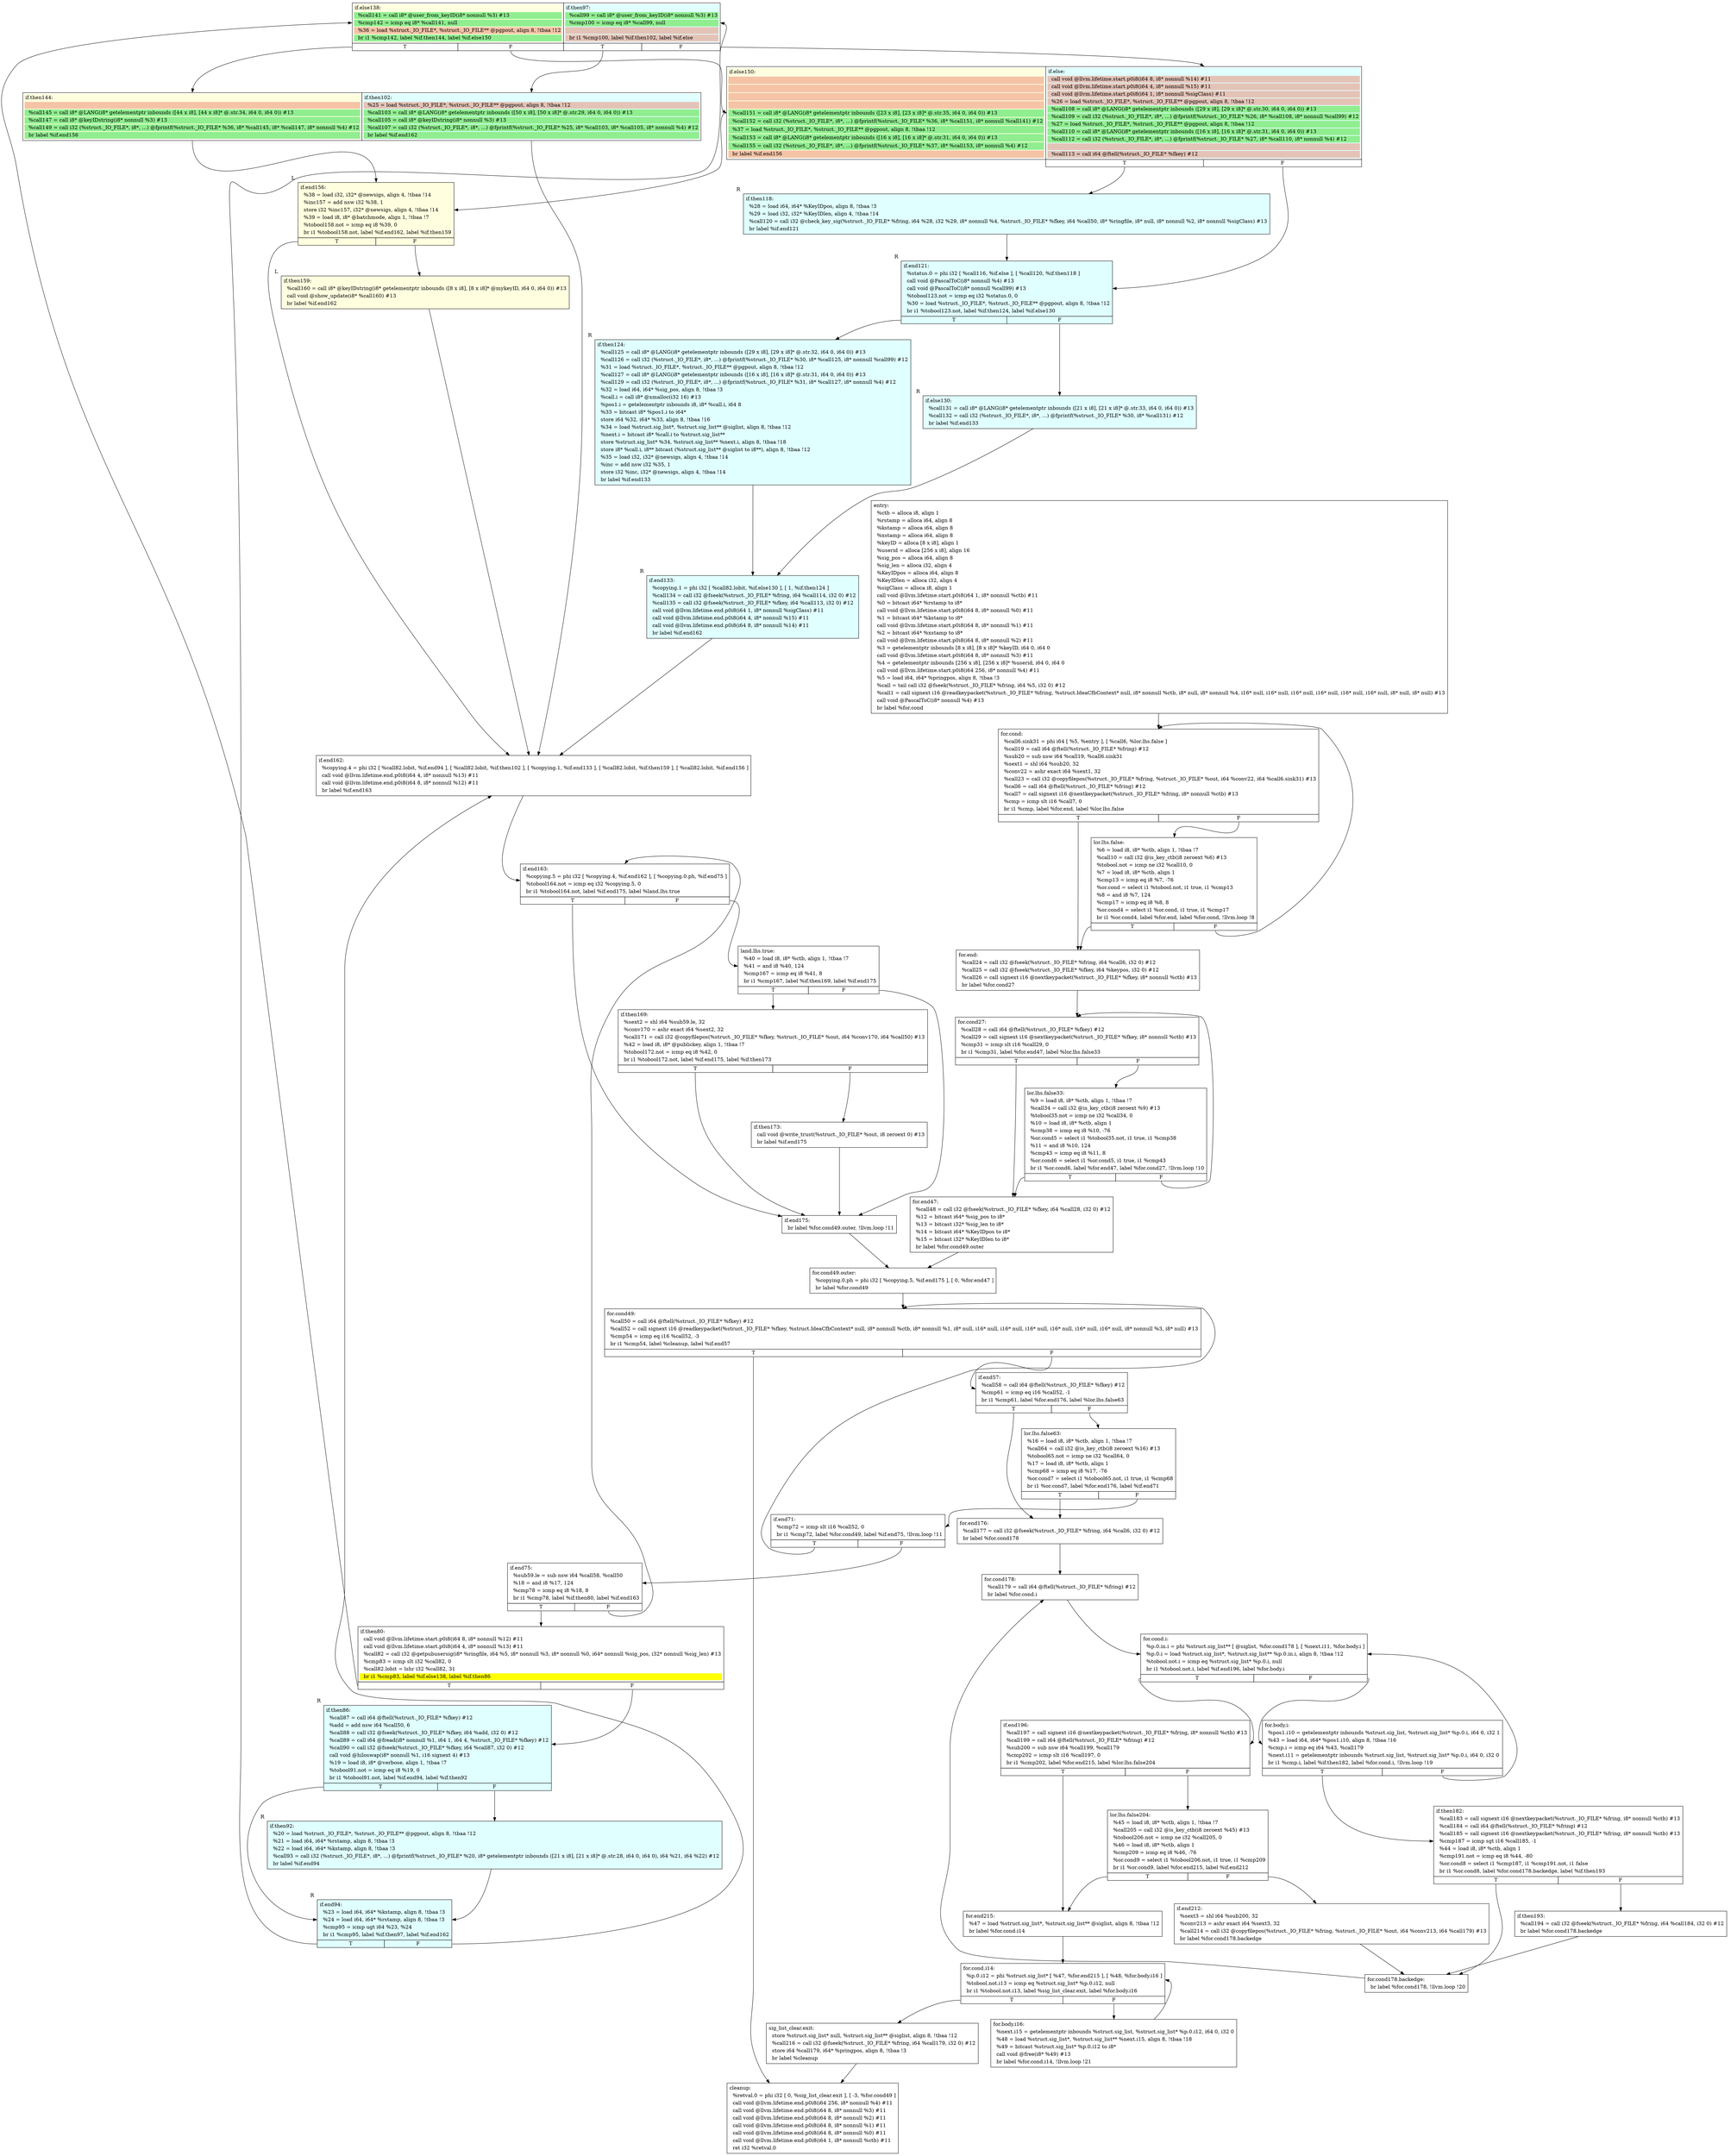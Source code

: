 digraph {
m_bb0 [shape = none, label  = <<table border="0" cellspacing="0">
<tr><td port="f1" border="1" colspan="2"><table bgcolor="LightYellow" border="0">
<tr><td align="left">if.else138:</td></tr>
<tr><td bgcolor="lightgreen" align="left">  %call141 = call i8* @user_from_keyID(i8* nonnull %3) #13</td></tr>
<tr><td bgcolor="lightgreen" align="left">  %cmp142 = icmp eq i8* %call141, null</td></tr>
<tr><td bgcolor="#e8765c70" align="left">  %36 = load %struct._IO_FILE*, %struct._IO_FILE** @pgpout, align 8, !tbaa !12</td></tr>
<tr><td bgcolor="lightgreen" align="left">  br i1 %cmp142, label %if.then144, label %if.else150</td></tr>
</table>
</td>
<td port="f2" border="1" colspan="2"><table bgcolor="LightCyan" border="0">
<tr><td align="left">if.then97:</td></tr>
<tr><td bgcolor="lightgreen" align="left">  %call99 = call i8* @user_from_keyID(i8* nonnull %3) #13</td></tr>
<tr><td bgcolor="lightgreen" align="left">  %cmp100 = icmp eq i8* %call99, null</td></tr>
<tr><td bgcolor="#e8765c70" align="left"> </td></tr>
<tr><td bgcolor="#e8765c70" align="left">  br i1 %cmp100, label %if.then102, label %if.else</td></tr>
</table>
</td></tr>
<tr><td border="1" port="f1T">T</td><td border="1" port="f1F">F</td>
<td border="1" port="f2T">T</td><td border="1" port="f2F">F</td>
</tr>
</table>> ]
m_bb1 [shape = none, label  = <<table border="0" cellspacing="0">
<tr><td port="f1" border="1" colspan="2"><table bgcolor="LightYellow" border="0">
<tr><td align="left">if.then144:</td></tr>
<tr><td bgcolor="#e8765c70" align="left"> </td></tr>
<tr><td bgcolor="lightgreen" align="left">  %call145 = call i8* @LANG(i8* getelementptr inbounds ([44 x i8], [44 x i8]* @.str.34, i64 0, i64 0)) #13</td></tr>
<tr><td bgcolor="lightgreen" align="left">  %call147 = call i8* @keyIDstring(i8* nonnull %3) #13</td></tr>
<tr><td bgcolor="lightgreen" align="left">  %call149 = call i32 (%struct._IO_FILE*, i8*, ...) @fprintf(%struct._IO_FILE* %36, i8* %call145, i8* %call147, i8* nonnull %4) #12</td></tr>
<tr><td bgcolor="lightgreen" align="left">  br label %if.end156</td></tr>
</table>
</td>
<td port="f2" border="1" colspan="2"><table bgcolor="LightCyan" border="0">
<tr><td align="left">if.then102:</td></tr>
<tr><td bgcolor="#e8765c70" align="left">  %25 = load %struct._IO_FILE*, %struct._IO_FILE** @pgpout, align 8, !tbaa !12</td></tr>
<tr><td bgcolor="lightgreen" align="left">  %call103 = call i8* @LANG(i8* getelementptr inbounds ([50 x i8], [50 x i8]* @.str.29, i64 0, i64 0)) #13</td></tr>
<tr><td bgcolor="lightgreen" align="left">  %call105 = call i8* @keyIDstring(i8* nonnull %3) #13</td></tr>
<tr><td bgcolor="lightgreen" align="left">  %call107 = call i32 (%struct._IO_FILE*, i8*, ...) @fprintf(%struct._IO_FILE* %25, i8* %call103, i8* %call105, i8* nonnull %4) #12</td></tr>
<tr><td bgcolor="lightgreen" align="left">  br label %if.end162</td></tr>
</table>
</td></tr>
</table>> ]
m_bb2 [shape = none, label  = <<table border="0" cellspacing="0">
<tr><td port="f1" border="1" colspan="2"><table bgcolor="LightYellow" border="0">
<tr><td align="left">if.else150:</td></tr>
<tr><td bgcolor="#e8765c70" align="left"> </td></tr>
<tr><td bgcolor="#e8765c70" align="left"> </td></tr>
<tr><td bgcolor="#e8765c70" align="left"> </td></tr>
<tr><td bgcolor="#e8765c70" align="left"> </td></tr>
<tr><td bgcolor="lightgreen" align="left">  %call151 = call i8* @LANG(i8* getelementptr inbounds ([23 x i8], [23 x i8]* @.str.35, i64 0, i64 0)) #13</td></tr>
<tr><td bgcolor="lightgreen" align="left">  %call152 = call i32 (%struct._IO_FILE*, i8*, ...) @fprintf(%struct._IO_FILE* %36, i8* %call151, i8* nonnull %call141) #12</td></tr>
<tr><td bgcolor="lightgreen" align="left">  %37 = load %struct._IO_FILE*, %struct._IO_FILE** @pgpout, align 8, !tbaa !12</td></tr>
<tr><td bgcolor="lightgreen" align="left">  %call153 = call i8* @LANG(i8* getelementptr inbounds ([16 x i8], [16 x i8]* @.str.31, i64 0, i64 0)) #13</td></tr>
<tr><td bgcolor="lightgreen" align="left">  %call155 = call i32 (%struct._IO_FILE*, i8*, ...) @fprintf(%struct._IO_FILE* %37, i8* %call153, i8* nonnull %4) #12</td></tr>
<tr><td bgcolor="#e8765c70" align="left">  br label %if.end156</td></tr>
</table>
</td>
<td port="f2" border="1" colspan="2"><table bgcolor="LightCyan" border="0">
<tr><td align="left">if.else:</td></tr>
<tr><td bgcolor="#e8765c70" align="left">  call void @llvm.lifetime.start.p0i8(i64 8, i8* nonnull %14) #11</td></tr>
<tr><td bgcolor="#e8765c70" align="left">  call void @llvm.lifetime.start.p0i8(i64 4, i8* nonnull %15) #11</td></tr>
<tr><td bgcolor="#e8765c70" align="left">  call void @llvm.lifetime.start.p0i8(i64 1, i8* nonnull %sigClass) #11</td></tr>
<tr><td bgcolor="#e8765c70" align="left">  %26 = load %struct._IO_FILE*, %struct._IO_FILE** @pgpout, align 8, !tbaa !12</td></tr>
<tr><td bgcolor="lightgreen" align="left">  %call108 = call i8* @LANG(i8* getelementptr inbounds ([29 x i8], [29 x i8]* @.str.30, i64 0, i64 0)) #13</td></tr>
<tr><td bgcolor="lightgreen" align="left">  %call109 = call i32 (%struct._IO_FILE*, i8*, ...) @fprintf(%struct._IO_FILE* %26, i8* %call108, i8* nonnull %call99) #12</td></tr>
<tr><td bgcolor="lightgreen" align="left">  %27 = load %struct._IO_FILE*, %struct._IO_FILE** @pgpout, align 8, !tbaa !12</td></tr>
<tr><td bgcolor="lightgreen" align="left">  %call110 = call i8* @LANG(i8* getelementptr inbounds ([16 x i8], [16 x i8]* @.str.31, i64 0, i64 0)) #13</td></tr>
<tr><td bgcolor="lightgreen" align="left">  %call112 = call i32 (%struct._IO_FILE*, i8*, ...) @fprintf(%struct._IO_FILE* %27, i8* %call110, i8* nonnull %4) #12</td></tr>
<tr><td bgcolor="#e8765c70" align="left"> </td></tr>
<tr><td bgcolor="#e8765c70" align="left">  %call113 = call i64 @ftell(%struct._IO_FILE* %fkey) #12</td></tr>
</table>
</td></tr>
<tr><td border="0" colspan="2"> </td>
<td border="1" port="f2T">T</td><td border="1" port="f2F">F</td>
</tr>
</table>> ]
f_bb0 [shape = none, label  = <<table  border="0" cellspacing="0">
<tr><td port="f" border="1"><table border="0">
<tr><td align="left">entry:</td></tr>
<tr><td align="left">  %ctb = alloca i8, align 1</td></tr>
<tr><td align="left">  %rstamp = alloca i64, align 8</td></tr>
<tr><td align="left">  %kstamp = alloca i64, align 8</td></tr>
<tr><td align="left">  %xstamp = alloca i64, align 8</td></tr>
<tr><td align="left">  %keyID = alloca [8 x i8], align 1</td></tr>
<tr><td align="left">  %userid = alloca [256 x i8], align 16</td></tr>
<tr><td align="left">  %sig_pos = alloca i64, align 8</td></tr>
<tr><td align="left">  %sig_len = alloca i32, align 4</td></tr>
<tr><td align="left">  %KeyIDpos = alloca i64, align 8</td></tr>
<tr><td align="left">  %KeyIDlen = alloca i32, align 4</td></tr>
<tr><td align="left">  %sigClass = alloca i8, align 1</td></tr>
<tr><td align="left">  call void @llvm.lifetime.start.p0i8(i64 1, i8* nonnull %ctb) #11</td></tr>
<tr><td align="left">  %0 = bitcast i64* %rstamp to i8*</td></tr>
<tr><td align="left">  call void @llvm.lifetime.start.p0i8(i64 8, i8* nonnull %0) #11</td></tr>
<tr><td align="left">  %1 = bitcast i64* %kstamp to i8*</td></tr>
<tr><td align="left">  call void @llvm.lifetime.start.p0i8(i64 8, i8* nonnull %1) #11</td></tr>
<tr><td align="left">  %2 = bitcast i64* %xstamp to i8*</td></tr>
<tr><td align="left">  call void @llvm.lifetime.start.p0i8(i64 8, i8* nonnull %2) #11</td></tr>
<tr><td align="left">  %3 = getelementptr inbounds [8 x i8], [8 x i8]* %keyID, i64 0, i64 0</td></tr>
<tr><td align="left">  call void @llvm.lifetime.start.p0i8(i64 8, i8* nonnull %3) #11</td></tr>
<tr><td align="left">  %4 = getelementptr inbounds [256 x i8], [256 x i8]* %userid, i64 0, i64 0</td></tr>
<tr><td align="left">  call void @llvm.lifetime.start.p0i8(i64 256, i8* nonnull %4) #11</td></tr>
<tr><td align="left">  %5 = load i64, i64* %pringpos, align 8, !tbaa !3</td></tr>
<tr><td align="left">  %call = tail call i32 @fseek(%struct._IO_FILE* %fring, i64 %5, i32 0) #12</td></tr>
<tr><td align="left">  %call1 = call signext i16 @readkeypacket(%struct._IO_FILE* %fring, %struct.IdeaCfbContext* null, i8* nonnull %ctb, i8* null, i8* nonnull %4, i16* null, i16* null, i16* null, i16* null, i16* null, i16* null, i8* null, i8* null) #13</td></tr>
<tr><td align="left">  call void @PascalToC(i8* nonnull %4) #13</td></tr>
<tr><td align="left">  br label %for.cond</td></tr>
</table>
</td></tr>
</table>> ]
f_bb1 [shape = none, label  = <<table  border="0" cellspacing="0">
<tr><td port="f" border="1" colspan="2"><table border="0">
<tr><td align="left">for.cond:</td></tr>
<tr><td align="left">  %call6.sink31 = phi i64 [ %5, %entry ], [ %call6, %lor.lhs.false ]</td></tr>
<tr><td align="left">  %call19 = call i64 @ftell(%struct._IO_FILE* %fring) #12</td></tr>
<tr><td align="left">  %sub20 = sub nsw i64 %call19, %call6.sink31</td></tr>
<tr><td align="left">  %sext1 = shl i64 %sub20, 32</td></tr>
<tr><td align="left">  %conv22 = ashr exact i64 %sext1, 32</td></tr>
<tr><td align="left">  %call23 = call i32 @copyfilepos(%struct._IO_FILE* %fring, %struct._IO_FILE* %out, i64 %conv22, i64 %call6.sink31) #13</td></tr>
<tr><td align="left">  %call6 = call i64 @ftell(%struct._IO_FILE* %fring) #12</td></tr>
<tr><td align="left">  %call7 = call signext i16 @nextkeypacket(%struct._IO_FILE* %fring, i8* nonnull %ctb) #13</td></tr>
<tr><td align="left">  %cmp = icmp slt i16 %call7, 0</td></tr>
<tr><td align="left">  br i1 %cmp, label %for.end, label %lor.lhs.false</td></tr>
</table>
</td></tr>
<tr><td border="1" port="fT">T</td><td border="1" port="fF">F</td></tr>
</table>> ]
f_bb2 [shape = none, label  = <<table  border="0" cellspacing="0">
<tr><td port="f" border="1" colspan="2"><table border="0">
<tr><td align="left">lor.lhs.false:</td></tr>
<tr><td align="left">  %6 = load i8, i8* %ctb, align 1, !tbaa !7</td></tr>
<tr><td align="left">  %call10 = call i32 @is_key_ctb(i8 zeroext %6) #13</td></tr>
<tr><td align="left">  %tobool.not = icmp ne i32 %call10, 0</td></tr>
<tr><td align="left">  %7 = load i8, i8* %ctb, align 1</td></tr>
<tr><td align="left">  %cmp13 = icmp eq i8 %7, -76</td></tr>
<tr><td align="left">  %or.cond = select i1 %tobool.not, i1 true, i1 %cmp13</td></tr>
<tr><td align="left">  %8 = and i8 %7, 124</td></tr>
<tr><td align="left">  %cmp17 = icmp eq i8 %8, 8</td></tr>
<tr><td align="left">  %or.cond4 = select i1 %or.cond, i1 true, i1 %cmp17</td></tr>
<tr><td align="left">  br i1 %or.cond4, label %for.end, label %for.cond, !llvm.loop !8</td></tr>
</table>
</td></tr>
<tr><td border="1" port="fT">T</td><td border="1" port="fF">F</td></tr>
</table>> ]
f_bb3 [shape = none, label  = <<table  border="0" cellspacing="0">
<tr><td port="f" border="1"><table border="0">
<tr><td align="left">for.end:</td></tr>
<tr><td align="left">  %call24 = call i32 @fseek(%struct._IO_FILE* %fring, i64 %call6, i32 0) #12</td></tr>
<tr><td align="left">  %call25 = call i32 @fseek(%struct._IO_FILE* %fkey, i64 %keypos, i32 0) #12</td></tr>
<tr><td align="left">  %call26 = call signext i16 @nextkeypacket(%struct._IO_FILE* %fkey, i8* nonnull %ctb) #13</td></tr>
<tr><td align="left">  br label %for.cond27</td></tr>
</table>
</td></tr>
</table>> ]
f_bb4 [shape = none, label  = <<table  border="0" cellspacing="0">
<tr><td port="f" border="1" colspan="2"><table border="0">
<tr><td align="left">for.cond27:</td></tr>
<tr><td align="left">  %call28 = call i64 @ftell(%struct._IO_FILE* %fkey) #12</td></tr>
<tr><td align="left">  %call29 = call signext i16 @nextkeypacket(%struct._IO_FILE* %fkey, i8* nonnull %ctb) #13</td></tr>
<tr><td align="left">  %cmp31 = icmp slt i16 %call29, 0</td></tr>
<tr><td align="left">  br i1 %cmp31, label %for.end47, label %lor.lhs.false33</td></tr>
</table>
</td></tr>
<tr><td border="1" port="fT">T</td><td border="1" port="fF">F</td></tr>
</table>> ]
f_bb5 [shape = none, label  = <<table  border="0" cellspacing="0">
<tr><td port="f" border="1" colspan="2"><table border="0">
<tr><td align="left">lor.lhs.false33:</td></tr>
<tr><td align="left">  %9 = load i8, i8* %ctb, align 1, !tbaa !7</td></tr>
<tr><td align="left">  %call34 = call i32 @is_key_ctb(i8 zeroext %9) #13</td></tr>
<tr><td align="left">  %tobool35.not = icmp ne i32 %call34, 0</td></tr>
<tr><td align="left">  %10 = load i8, i8* %ctb, align 1</td></tr>
<tr><td align="left">  %cmp38 = icmp eq i8 %10, -76</td></tr>
<tr><td align="left">  %or.cond5 = select i1 %tobool35.not, i1 true, i1 %cmp38</td></tr>
<tr><td align="left">  %11 = and i8 %10, 124</td></tr>
<tr><td align="left">  %cmp43 = icmp eq i8 %11, 8</td></tr>
<tr><td align="left">  %or.cond6 = select i1 %or.cond5, i1 true, i1 %cmp43</td></tr>
<tr><td align="left">  br i1 %or.cond6, label %for.end47, label %for.cond27, !llvm.loop !10</td></tr>
</table>
</td></tr>
<tr><td border="1" port="fT">T</td><td border="1" port="fF">F</td></tr>
</table>> ]
f_bb6 [shape = none, label  = <<table  border="0" cellspacing="0">
<tr><td port="f" border="1"><table border="0">
<tr><td align="left">for.end47:</td></tr>
<tr><td align="left">  %call48 = call i32 @fseek(%struct._IO_FILE* %fkey, i64 %call28, i32 0) #12</td></tr>
<tr><td align="left">  %12 = bitcast i64* %sig_pos to i8*</td></tr>
<tr><td align="left">  %13 = bitcast i32* %sig_len to i8*</td></tr>
<tr><td align="left">  %14 = bitcast i64* %KeyIDpos to i8*</td></tr>
<tr><td align="left">  %15 = bitcast i32* %KeyIDlen to i8*</td></tr>
<tr><td align="left">  br label %for.cond49.outer</td></tr>
</table>
</td></tr>
</table>> ]
f_bb7 [shape = none, label  = <<table  border="0" cellspacing="0">
<tr><td port="f" border="1"><table border="0">
<tr><td align="left">for.cond49.outer:</td></tr>
<tr><td align="left">  %copying.0.ph = phi i32 [ %copying.5, %if.end175 ], [ 0, %for.end47 ]</td></tr>
<tr><td align="left">  br label %for.cond49</td></tr>
</table>
</td></tr>
</table>> ]
f_bb8 [shape = none, label  = <<table  border="0" cellspacing="0">
<tr><td port="f" border="1" colspan="2"><table border="0">
<tr><td align="left">for.cond49:</td></tr>
<tr><td align="left">  %call50 = call i64 @ftell(%struct._IO_FILE* %fkey) #12</td></tr>
<tr><td align="left">  %call52 = call signext i16 @readkeypacket(%struct._IO_FILE* %fkey, %struct.IdeaCfbContext* null, i8* nonnull %ctb, i8* nonnull %1, i8* null, i16* null, i16* null, i16* null, i16* null, i16* null, i16* null, i8* nonnull %3, i8* null) #13</td></tr>
<tr><td align="left">  %cmp54 = icmp eq i16 %call52, -3</td></tr>
<tr><td align="left">  br i1 %cmp54, label %cleanup, label %if.end57</td></tr>
</table>
</td></tr>
<tr><td border="1" port="fT">T</td><td border="1" port="fF">F</td></tr>
</table>> ]
f_bb9 [shape = none, label  = <<table  border="0" cellspacing="0">
<tr><td port="f" border="1" colspan="2"><table border="0">
<tr><td align="left">if.end57:</td></tr>
<tr><td align="left">  %call58 = call i64 @ftell(%struct._IO_FILE* %fkey) #12</td></tr>
<tr><td align="left">  %cmp61 = icmp eq i16 %call52, -1</td></tr>
<tr><td align="left">  br i1 %cmp61, label %for.end176, label %lor.lhs.false63</td></tr>
</table>
</td></tr>
<tr><td border="1" port="fT">T</td><td border="1" port="fF">F</td></tr>
</table>> ]
f_bb10 [shape = none, label  = <<table  border="0" cellspacing="0">
<tr><td port="f" border="1" colspan="2"><table border="0">
<tr><td align="left">lor.lhs.false63:</td></tr>
<tr><td align="left">  %16 = load i8, i8* %ctb, align 1, !tbaa !7</td></tr>
<tr><td align="left">  %call64 = call i32 @is_key_ctb(i8 zeroext %16) #13</td></tr>
<tr><td align="left">  %tobool65.not = icmp ne i32 %call64, 0</td></tr>
<tr><td align="left">  %17 = load i8, i8* %ctb, align 1</td></tr>
<tr><td align="left">  %cmp68 = icmp eq i8 %17, -76</td></tr>
<tr><td align="left">  %or.cond7 = select i1 %tobool65.not, i1 true, i1 %cmp68</td></tr>
<tr><td align="left">  br i1 %or.cond7, label %for.end176, label %if.end71</td></tr>
</table>
</td></tr>
<tr><td border="1" port="fT">T</td><td border="1" port="fF">F</td></tr>
</table>> ]
f_bb11 [shape = none, label  = <<table  border="0" cellspacing="0">
<tr><td port="f" border="1" colspan="2"><table border="0">
<tr><td align="left">if.end71:</td></tr>
<tr><td align="left">  %cmp72 = icmp slt i16 %call52, 0</td></tr>
<tr><td align="left">  br i1 %cmp72, label %for.cond49, label %if.end75, !llvm.loop !11</td></tr>
</table>
</td></tr>
<tr><td border="1" port="fT">T</td><td border="1" port="fF">F</td></tr>
</table>> ]
f_bb12 [shape = none, label  = <<table  border="0" cellspacing="0">
<tr><td port="f" border="1" colspan="2"><table border="0">
<tr><td align="left">if.end75:</td></tr>
<tr><td align="left">  %sub59.le = sub nsw i64 %call58, %call50</td></tr>
<tr><td align="left">  %18 = and i8 %17, 124</td></tr>
<tr><td align="left">  %cmp78 = icmp eq i8 %18, 8</td></tr>
<tr><td align="left">  br i1 %cmp78, label %if.then80, label %if.end163</td></tr>
</table>
</td></tr>
<tr><td border="1" port="fT">T</td><td border="1" port="fF">F</td></tr>
</table>> ]
f_bb13 [shape = none, label  = <<table  border="0" cellspacing="0">
<tr><td port="f" border="1" colspan="2"><table border="0">
<tr><td align="left">if.then80:</td></tr>
<tr><td align="left">  call void @llvm.lifetime.start.p0i8(i64 8, i8* nonnull %12) #11</td></tr>
<tr><td align="left">  call void @llvm.lifetime.start.p0i8(i64 4, i8* nonnull %13) #11</td></tr>
<tr><td align="left">  %call82 = call i32 @getpubusersig(i8* %ringfile, i64 %5, i8* nonnull %3, i8* nonnull %0, i64* nonnull %sig_pos, i32* nonnull %sig_len) #13</td></tr>
<tr><td align="left">  %cmp83 = icmp slt i32 %call82, 0</td></tr>
<tr><td align="left">  %call82.lobit = lshr i32 %call82, 31</td></tr>
<tr><td bgcolor="yellow" align="left">  br i1 %cmp83, label %if.else138, label %if.then86</td></tr>
</table>
</td></tr>
<tr><td border="1" port="fT">T</td><td border="1" port="fF">F</td></tr>
</table>> ]
f_bb14 [shape = none,  xlabel="R", label  = <<table  bgcolor="LightCyan"  border="0" cellspacing="0">
<tr><td port="f" border="1" colspan="2"><table border="0">
<tr><td align="left">if.then86:</td></tr>
<tr><td align="left">  %call87 = call i64 @ftell(%struct._IO_FILE* %fkey) #12</td></tr>
<tr><td align="left">  %add = add nsw i64 %call50, 6</td></tr>
<tr><td align="left">  %call88 = call i32 @fseek(%struct._IO_FILE* %fkey, i64 %add, i32 0) #12</td></tr>
<tr><td align="left">  %call89 = call i64 @fread(i8* nonnull %1, i64 1, i64 4, %struct._IO_FILE* %fkey) #12</td></tr>
<tr><td align="left">  %call90 = call i32 @fseek(%struct._IO_FILE* %fkey, i64 %call87, i32 0) #12</td></tr>
<tr><td align="left">  call void @hiloswap(i8* nonnull %1, i16 signext 4) #13</td></tr>
<tr><td align="left">  %19 = load i8, i8* @verbose, align 1, !tbaa !7</td></tr>
<tr><td align="left">  %tobool91.not = icmp eq i8 %19, 0</td></tr>
<tr><td align="left">  br i1 %tobool91.not, label %if.end94, label %if.then92</td></tr>
</table>
</td></tr>
<tr><td border="1" port="fT">T</td><td border="1" port="fF">F</td></tr>
</table>> ]
f_bb15 [shape = none,  xlabel="R", label  = <<table  bgcolor="LightCyan"  border="0" cellspacing="0">
<tr><td port="f" border="1"><table border="0">
<tr><td align="left">if.then92:</td></tr>
<tr><td align="left">  %20 = load %struct._IO_FILE*, %struct._IO_FILE** @pgpout, align 8, !tbaa !12</td></tr>
<tr><td align="left">  %21 = load i64, i64* %rstamp, align 8, !tbaa !3</td></tr>
<tr><td align="left">  %22 = load i64, i64* %kstamp, align 8, !tbaa !3</td></tr>
<tr><td align="left">  %call93 = call i32 (%struct._IO_FILE*, i8*, ...) @fprintf(%struct._IO_FILE* %20, i8* getelementptr inbounds ([21 x i8], [21 x i8]* @.str.28, i64 0, i64 0), i64 %21, i64 %22) #12</td></tr>
<tr><td align="left">  br label %if.end94</td></tr>
</table>
</td></tr>
</table>> ]
f_bb16 [shape = none,  xlabel="R", label  = <<table  bgcolor="LightCyan"  border="0" cellspacing="0">
<tr><td port="f" border="1" colspan="2"><table border="0">
<tr><td align="left">if.end94:</td></tr>
<tr><td align="left">  %23 = load i64, i64* %kstamp, align 8, !tbaa !3</td></tr>
<tr><td align="left">  %24 = load i64, i64* %rstamp, align 8, !tbaa !3</td></tr>
<tr><td align="left">  %cmp95 = icmp ugt i64 %23, %24</td></tr>
<tr><td align="left">  br i1 %cmp95, label %if.then97, label %if.end162</td></tr>
</table>
</td></tr>
<tr><td border="1" port="fT">T</td><td border="1" port="fF">F</td></tr>
</table>> ]
f_bb17 [shape = none,  xlabel="R", label  = <<table  bgcolor="LightCyan"  border="0" cellspacing="0">
<tr><td port="f" border="1"><table border="0">
<tr><td align="left">if.then118:</td></tr>
<tr><td align="left">  %28 = load i64, i64* %KeyIDpos, align 8, !tbaa !3</td></tr>
<tr><td align="left">  %29 = load i32, i32* %KeyIDlen, align 4, !tbaa !14</td></tr>
<tr><td align="left">  %call120 = call i32 @check_key_sig(%struct._IO_FILE* %fring, i64 %28, i32 %29, i8* nonnull %4, %struct._IO_FILE* %fkey, i64 %call50, i8* %ringfile, i8* null, i8* nonnull %2, i8* nonnull %sigClass) #13</td></tr>
<tr><td align="left">  br label %if.end121</td></tr>
</table>
</td></tr>
</table>> ]
f_bb18 [shape = none,  xlabel="R", label  = <<table  bgcolor="LightCyan"  border="0" cellspacing="0">
<tr><td port="f" border="1" colspan="2"><table border="0">
<tr><td align="left">if.end121:</td></tr>
<tr><td align="left">  %status.0 = phi i32 [ %call116, %if.else ], [ %call120, %if.then118 ]</td></tr>
<tr><td align="left">  call void @PascalToC(i8* nonnull %4) #13</td></tr>
<tr><td align="left">  call void @PascalToC(i8* nonnull %call99) #13</td></tr>
<tr><td align="left">  %tobool123.not = icmp eq i32 %status.0, 0</td></tr>
<tr><td align="left">  %30 = load %struct._IO_FILE*, %struct._IO_FILE** @pgpout, align 8, !tbaa !12</td></tr>
<tr><td align="left">  br i1 %tobool123.not, label %if.then124, label %if.else130</td></tr>
</table>
</td></tr>
<tr><td border="1" port="fT">T</td><td border="1" port="fF">F</td></tr>
</table>> ]
f_bb19 [shape = none,  xlabel="R", label  = <<table  bgcolor="LightCyan"  border="0" cellspacing="0">
<tr><td port="f" border="1"><table border="0">
<tr><td align="left">if.then124:</td></tr>
<tr><td align="left">  %call125 = call i8* @LANG(i8* getelementptr inbounds ([29 x i8], [29 x i8]* @.str.32, i64 0, i64 0)) #13</td></tr>
<tr><td align="left">  %call126 = call i32 (%struct._IO_FILE*, i8*, ...) @fprintf(%struct._IO_FILE* %30, i8* %call125, i8* nonnull %call99) #12</td></tr>
<tr><td align="left">  %31 = load %struct._IO_FILE*, %struct._IO_FILE** @pgpout, align 8, !tbaa !12</td></tr>
<tr><td align="left">  %call127 = call i8* @LANG(i8* getelementptr inbounds ([16 x i8], [16 x i8]* @.str.31, i64 0, i64 0)) #13</td></tr>
<tr><td align="left">  %call129 = call i32 (%struct._IO_FILE*, i8*, ...) @fprintf(%struct._IO_FILE* %31, i8* %call127, i8* nonnull %4) #12</td></tr>
<tr><td align="left">  %32 = load i64, i64* %sig_pos, align 8, !tbaa !3</td></tr>
<tr><td align="left">  %call.i = call i8* @xmalloc(i32 16) #13</td></tr>
<tr><td align="left">  %pos1.i = getelementptr inbounds i8, i8* %call.i, i64 8</td></tr>
<tr><td align="left">  %33 = bitcast i8* %pos1.i to i64*</td></tr>
<tr><td align="left">  store i64 %32, i64* %33, align 8, !tbaa !16</td></tr>
<tr><td align="left">  %34 = load %struct.sig_list*, %struct.sig_list** @siglist, align 8, !tbaa !12</td></tr>
<tr><td align="left">  %next.i = bitcast i8* %call.i to %struct.sig_list**</td></tr>
<tr><td align="left">  store %struct.sig_list* %34, %struct.sig_list** %next.i, align 8, !tbaa !18</td></tr>
<tr><td align="left">  store i8* %call.i, i8** bitcast (%struct.sig_list** @siglist to i8**), align 8, !tbaa !12</td></tr>
<tr><td align="left">  %35 = load i32, i32* @newsigs, align 4, !tbaa !14</td></tr>
<tr><td align="left">  %inc = add nsw i32 %35, 1</td></tr>
<tr><td align="left">  store i32 %inc, i32* @newsigs, align 4, !tbaa !14</td></tr>
<tr><td align="left">  br label %if.end133</td></tr>
</table>
</td></tr>
</table>> ]
f_bb20 [shape = none,  xlabel="R", label  = <<table  bgcolor="LightCyan"  border="0" cellspacing="0">
<tr><td port="f" border="1"><table border="0">
<tr><td align="left">if.else130:</td></tr>
<tr><td align="left">  %call131 = call i8* @LANG(i8* getelementptr inbounds ([21 x i8], [21 x i8]* @.str.33, i64 0, i64 0)) #13</td></tr>
<tr><td align="left">  %call132 = call i32 (%struct._IO_FILE*, i8*, ...) @fprintf(%struct._IO_FILE* %30, i8* %call131) #12</td></tr>
<tr><td align="left">  br label %if.end133</td></tr>
</table>
</td></tr>
</table>> ]
f_bb21 [shape = none,  xlabel="R", label  = <<table  bgcolor="LightCyan"  border="0" cellspacing="0">
<tr><td port="f" border="1"><table border="0">
<tr><td align="left">if.end133:</td></tr>
<tr><td align="left">  %copying.1 = phi i32 [ %call82.lobit, %if.else130 ], [ 1, %if.then124 ]</td></tr>
<tr><td align="left">  %call134 = call i32 @fseek(%struct._IO_FILE* %fring, i64 %call114, i32 0) #12</td></tr>
<tr><td align="left">  %call135 = call i32 @fseek(%struct._IO_FILE* %fkey, i64 %call113, i32 0) #12</td></tr>
<tr><td align="left">  call void @llvm.lifetime.end.p0i8(i64 1, i8* nonnull %sigClass) #11</td></tr>
<tr><td align="left">  call void @llvm.lifetime.end.p0i8(i64 4, i8* nonnull %15) #11</td></tr>
<tr><td align="left">  call void @llvm.lifetime.end.p0i8(i64 8, i8* nonnull %14) #11</td></tr>
<tr><td align="left">  br label %if.end162</td></tr>
</table>
</td></tr>
</table>> ]
f_bb22 [shape = none,  xlabel="L", label  = <<table  bgcolor="LightYellow"  border="0" cellspacing="0">
<tr><td port="f" border="1" colspan="2"><table border="0">
<tr><td align="left">if.end156:</td></tr>
<tr><td align="left">  %38 = load i32, i32* @newsigs, align 4, !tbaa !14</td></tr>
<tr><td align="left">  %inc157 = add nsw i32 %38, 1</td></tr>
<tr><td align="left">  store i32 %inc157, i32* @newsigs, align 4, !tbaa !14</td></tr>
<tr><td align="left">  %39 = load i8, i8* @batchmode, align 1, !tbaa !7</td></tr>
<tr><td align="left">  %tobool158.not = icmp eq i8 %39, 0</td></tr>
<tr><td align="left">  br i1 %tobool158.not, label %if.end162, label %if.then159</td></tr>
</table>
</td></tr>
<tr><td border="1" port="fT">T</td><td border="1" port="fF">F</td></tr>
</table>> ]
f_bb23 [shape = none,  xlabel="L", label  = <<table  bgcolor="LightYellow"  border="0" cellspacing="0">
<tr><td port="f" border="1"><table border="0">
<tr><td align="left">if.then159:</td></tr>
<tr><td align="left">  %call160 = call i8* @keyIDstring(i8* getelementptr inbounds ([8 x i8], [8 x i8]* @mykeyID, i64 0, i64 0)) #13</td></tr>
<tr><td align="left">  call void @show_update(i8* %call160) #13</td></tr>
<tr><td align="left">  br label %if.end162</td></tr>
</table>
</td></tr>
</table>> ]
f_bb24 [shape = none, label  = <<table  border="0" cellspacing="0">
<tr><td port="f" border="1"><table border="0">
<tr><td align="left">if.end162:</td></tr>
<tr><td align="left">  %copying.4 = phi i32 [ %call82.lobit, %if.end94 ], [ %call82.lobit, %if.then102 ], [ %copying.1, %if.end133 ], [ %call82.lobit, %if.then159 ], [ %call82.lobit, %if.end156 ]</td></tr>
<tr><td align="left">  call void @llvm.lifetime.end.p0i8(i64 4, i8* nonnull %13) #11</td></tr>
<tr><td align="left">  call void @llvm.lifetime.end.p0i8(i64 8, i8* nonnull %12) #11</td></tr>
<tr><td align="left">  br label %if.end163</td></tr>
</table>
</td></tr>
</table>> ]
f_bb25 [shape = none, label  = <<table  border="0" cellspacing="0">
<tr><td port="f" border="1" colspan="2"><table border="0">
<tr><td align="left">if.end163:</td></tr>
<tr><td align="left">  %copying.5 = phi i32 [ %copying.4, %if.end162 ], [ %copying.0.ph, %if.end75 ]</td></tr>
<tr><td align="left">  %tobool164.not = icmp eq i32 %copying.5, 0</td></tr>
<tr><td align="left">  br i1 %tobool164.not, label %if.end175, label %land.lhs.true</td></tr>
</table>
</td></tr>
<tr><td border="1" port="fT">T</td><td border="1" port="fF">F</td></tr>
</table>> ]
f_bb26 [shape = none, label  = <<table  border="0" cellspacing="0">
<tr><td port="f" border="1" colspan="2"><table border="0">
<tr><td align="left">land.lhs.true:</td></tr>
<tr><td align="left">  %40 = load i8, i8* %ctb, align 1, !tbaa !7</td></tr>
<tr><td align="left">  %41 = and i8 %40, 124</td></tr>
<tr><td align="left">  %cmp167 = icmp eq i8 %41, 8</td></tr>
<tr><td align="left">  br i1 %cmp167, label %if.then169, label %if.end175</td></tr>
</table>
</td></tr>
<tr><td border="1" port="fT">T</td><td border="1" port="fF">F</td></tr>
</table>> ]
f_bb27 [shape = none, label  = <<table  border="0" cellspacing="0">
<tr><td port="f" border="1" colspan="2"><table border="0">
<tr><td align="left">if.then169:</td></tr>
<tr><td align="left">  %sext2 = shl i64 %sub59.le, 32</td></tr>
<tr><td align="left">  %conv170 = ashr exact i64 %sext2, 32</td></tr>
<tr><td align="left">  %call171 = call i32 @copyfilepos(%struct._IO_FILE* %fkey, %struct._IO_FILE* %out, i64 %conv170, i64 %call50) #13</td></tr>
<tr><td align="left">  %42 = load i8, i8* @publickey, align 1, !tbaa !7</td></tr>
<tr><td align="left">  %tobool172.not = icmp eq i8 %42, 0</td></tr>
<tr><td align="left">  br i1 %tobool172.not, label %if.end175, label %if.then173</td></tr>
</table>
</td></tr>
<tr><td border="1" port="fT">T</td><td border="1" port="fF">F</td></tr>
</table>> ]
f_bb28 [shape = none, label  = <<table  border="0" cellspacing="0">
<tr><td port="f" border="1"><table border="0">
<tr><td align="left">if.then173:</td></tr>
<tr><td align="left">  call void @write_trust(%struct._IO_FILE* %out, i8 zeroext 0) #13</td></tr>
<tr><td align="left">  br label %if.end175</td></tr>
</table>
</td></tr>
</table>> ]
f_bb29 [shape = none, label  = <<table  border="0" cellspacing="0">
<tr><td port="f" border="1"><table border="0">
<tr><td align="left">if.end175:</td></tr>
<tr><td align="left">  br label %for.cond49.outer, !llvm.loop !11</td></tr>
</table>
</td></tr>
</table>> ]
f_bb30 [shape = none, label  = <<table  border="0" cellspacing="0">
<tr><td port="f" border="1"><table border="0">
<tr><td align="left">for.end176:</td></tr>
<tr><td align="left">  %call177 = call i32 @fseek(%struct._IO_FILE* %fring, i64 %call6, i32 0) #12</td></tr>
<tr><td align="left">  br label %for.cond178</td></tr>
</table>
</td></tr>
</table>> ]
f_bb31 [shape = none, label  = <<table  border="0" cellspacing="0">
<tr><td port="f" border="1"><table border="0">
<tr><td align="left">for.cond178:</td></tr>
<tr><td align="left">  %call179 = call i64 @ftell(%struct._IO_FILE* %fring) #12</td></tr>
<tr><td align="left">  br label %for.cond.i</td></tr>
</table>
</td></tr>
</table>> ]
f_bb32 [shape = none, label  = <<table  border="0" cellspacing="0">
<tr><td port="f" border="1" colspan="2"><table border="0">
<tr><td align="left">for.cond.i:</td></tr>
<tr><td align="left">  %p.0.in.i = phi %struct.sig_list** [ @siglist, %for.cond178 ], [ %next.i11, %for.body.i ]</td></tr>
<tr><td align="left">  %p.0.i = load %struct.sig_list*, %struct.sig_list** %p.0.in.i, align 8, !tbaa !12</td></tr>
<tr><td align="left">  %tobool.not.i = icmp eq %struct.sig_list* %p.0.i, null</td></tr>
<tr><td align="left">  br i1 %tobool.not.i, label %if.end196, label %for.body.i</td></tr>
</table>
</td></tr>
<tr><td border="1" port="fT">T</td><td border="1" port="fF">F</td></tr>
</table>> ]
f_bb33 [shape = none, label  = <<table  border="0" cellspacing="0">
<tr><td port="f" border="1" colspan="2"><table border="0">
<tr><td align="left">for.body.i:</td></tr>
<tr><td align="left">  %pos1.i10 = getelementptr inbounds %struct.sig_list, %struct.sig_list* %p.0.i, i64 0, i32 1</td></tr>
<tr><td align="left">  %43 = load i64, i64* %pos1.i10, align 8, !tbaa !16</td></tr>
<tr><td align="left">  %cmp.i = icmp eq i64 %43, %call179</td></tr>
<tr><td align="left">  %next.i11 = getelementptr inbounds %struct.sig_list, %struct.sig_list* %p.0.i, i64 0, i32 0</td></tr>
<tr><td align="left">  br i1 %cmp.i, label %if.then182, label %for.cond.i, !llvm.loop !19</td></tr>
</table>
</td></tr>
<tr><td border="1" port="fT">T</td><td border="1" port="fF">F</td></tr>
</table>> ]
f_bb34 [shape = none, label  = <<table  border="0" cellspacing="0">
<tr><td port="f" border="1" colspan="2"><table border="0">
<tr><td align="left">if.then182:</td></tr>
<tr><td align="left">  %call183 = call signext i16 @nextkeypacket(%struct._IO_FILE* %fring, i8* nonnull %ctb) #13</td></tr>
<tr><td align="left">  %call184 = call i64 @ftell(%struct._IO_FILE* %fring) #12</td></tr>
<tr><td align="left">  %call185 = call signext i16 @nextkeypacket(%struct._IO_FILE* %fring, i8* nonnull %ctb) #13</td></tr>
<tr><td align="left">  %cmp187 = icmp sgt i16 %call185, -1</td></tr>
<tr><td align="left">  %44 = load i8, i8* %ctb, align 1</td></tr>
<tr><td align="left">  %cmp191.not = icmp eq i8 %44, -80</td></tr>
<tr><td align="left">  %or.cond8 = select i1 %cmp187, i1 %cmp191.not, i1 false</td></tr>
<tr><td align="left">  br i1 %or.cond8, label %for.cond178.backedge, label %if.then193</td></tr>
</table>
</td></tr>
<tr><td border="1" port="fT">T</td><td border="1" port="fF">F</td></tr>
</table>> ]
f_bb35 [shape = none, label  = <<table  border="0" cellspacing="0">
<tr><td port="f" border="1"><table border="0">
<tr><td align="left">if.then193:</td></tr>
<tr><td align="left">  %call194 = call i32 @fseek(%struct._IO_FILE* %fring, i64 %call184, i32 0) #12</td></tr>
<tr><td align="left">  br label %for.cond178.backedge</td></tr>
</table>
</td></tr>
</table>> ]
f_bb36 [shape = none, label  = <<table  border="0" cellspacing="0">
<tr><td port="f" border="1"><table border="0">
<tr><td align="left">for.cond178.backedge:</td></tr>
<tr><td align="left">  br label %for.cond178, !llvm.loop !20</td></tr>
</table>
</td></tr>
</table>> ]
f_bb37 [shape = none, label  = <<table  border="0" cellspacing="0">
<tr><td port="f" border="1" colspan="2"><table border="0">
<tr><td align="left">if.end196:</td></tr>
<tr><td align="left">  %call197 = call signext i16 @nextkeypacket(%struct._IO_FILE* %fring, i8* nonnull %ctb) #13</td></tr>
<tr><td align="left">  %call199 = call i64 @ftell(%struct._IO_FILE* %fring) #12</td></tr>
<tr><td align="left">  %sub200 = sub nsw i64 %call199, %call179</td></tr>
<tr><td align="left">  %cmp202 = icmp slt i16 %call197, 0</td></tr>
<tr><td align="left">  br i1 %cmp202, label %for.end215, label %lor.lhs.false204</td></tr>
</table>
</td></tr>
<tr><td border="1" port="fT">T</td><td border="1" port="fF">F</td></tr>
</table>> ]
f_bb38 [shape = none, label  = <<table  border="0" cellspacing="0">
<tr><td port="f" border="1" colspan="2"><table border="0">
<tr><td align="left">lor.lhs.false204:</td></tr>
<tr><td align="left">  %45 = load i8, i8* %ctb, align 1, !tbaa !7</td></tr>
<tr><td align="left">  %call205 = call i32 @is_key_ctb(i8 zeroext %45) #13</td></tr>
<tr><td align="left">  %tobool206.not = icmp ne i32 %call205, 0</td></tr>
<tr><td align="left">  %46 = load i8, i8* %ctb, align 1</td></tr>
<tr><td align="left">  %cmp209 = icmp eq i8 %46, -76</td></tr>
<tr><td align="left">  %or.cond9 = select i1 %tobool206.not, i1 true, i1 %cmp209</td></tr>
<tr><td align="left">  br i1 %or.cond9, label %for.end215, label %if.end212</td></tr>
</table>
</td></tr>
<tr><td border="1" port="fT">T</td><td border="1" port="fF">F</td></tr>
</table>> ]
f_bb39 [shape = none, label  = <<table  border="0" cellspacing="0">
<tr><td port="f" border="1"><table border="0">
<tr><td align="left">if.end212:</td></tr>
<tr><td align="left">  %sext3 = shl i64 %sub200, 32</td></tr>
<tr><td align="left">  %conv213 = ashr exact i64 %sext3, 32</td></tr>
<tr><td align="left">  %call214 = call i32 @copyfilepos(%struct._IO_FILE* %fring, %struct._IO_FILE* %out, i64 %conv213, i64 %call179) #13</td></tr>
<tr><td align="left">  br label %for.cond178.backedge</td></tr>
</table>
</td></tr>
</table>> ]
f_bb40 [shape = none, label  = <<table  border="0" cellspacing="0">
<tr><td port="f" border="1"><table border="0">
<tr><td align="left">for.end215:</td></tr>
<tr><td align="left">  %47 = load %struct.sig_list*, %struct.sig_list** @siglist, align 8, !tbaa !12</td></tr>
<tr><td align="left">  br label %for.cond.i14</td></tr>
</table>
</td></tr>
</table>> ]
f_bb41 [shape = none, label  = <<table  border="0" cellspacing="0">
<tr><td port="f" border="1" colspan="2"><table border="0">
<tr><td align="left">for.cond.i14:</td></tr>
<tr><td align="left">  %p.0.i12 = phi %struct.sig_list* [ %47, %for.end215 ], [ %48, %for.body.i16 ]</td></tr>
<tr><td align="left">  %tobool.not.i13 = icmp eq %struct.sig_list* %p.0.i12, null</td></tr>
<tr><td align="left">  br i1 %tobool.not.i13, label %sig_list_clear.exit, label %for.body.i16</td></tr>
</table>
</td></tr>
<tr><td border="1" port="fT">T</td><td border="1" port="fF">F</td></tr>
</table>> ]
f_bb42 [shape = none, label  = <<table  border="0" cellspacing="0">
<tr><td port="f" border="1"><table border="0">
<tr><td align="left">for.body.i16:</td></tr>
<tr><td align="left">  %next.i15 = getelementptr inbounds %struct.sig_list, %struct.sig_list* %p.0.i12, i64 0, i32 0</td></tr>
<tr><td align="left">  %48 = load %struct.sig_list*, %struct.sig_list** %next.i15, align 8, !tbaa !18</td></tr>
<tr><td align="left">  %49 = bitcast %struct.sig_list* %p.0.i12 to i8*</td></tr>
<tr><td align="left">  call void @free(i8* %49) #13</td></tr>
<tr><td align="left">  br label %for.cond.i14, !llvm.loop !21</td></tr>
</table>
</td></tr>
</table>> ]
f_bb43 [shape = none, label  = <<table  border="0" cellspacing="0">
<tr><td port="f" border="1"><table border="0">
<tr><td align="left">sig_list_clear.exit:</td></tr>
<tr><td align="left">  store %struct.sig_list* null, %struct.sig_list** @siglist, align 8, !tbaa !12</td></tr>
<tr><td align="left">  %call216 = call i32 @fseek(%struct._IO_FILE* %fring, i64 %call179, i32 0) #12</td></tr>
<tr><td align="left">  store i64 %call179, i64* %pringpos, align 8, !tbaa !3</td></tr>
<tr><td align="left">  br label %cleanup</td></tr>
</table>
</td></tr>
</table>> ]
f_bb44 [shape = none, label  = <<table  border="0" cellspacing="0">
<tr><td port="f" border="1"><table border="0">
<tr><td align="left">cleanup:</td></tr>
<tr><td align="left">  %retval.0 = phi i32 [ 0, %sig_list_clear.exit ], [ -3, %for.cond49 ]</td></tr>
<tr><td align="left">  call void @llvm.lifetime.end.p0i8(i64 256, i8* nonnull %4) #11</td></tr>
<tr><td align="left">  call void @llvm.lifetime.end.p0i8(i64 8, i8* nonnull %3) #11</td></tr>
<tr><td align="left">  call void @llvm.lifetime.end.p0i8(i64 8, i8* nonnull %2) #11</td></tr>
<tr><td align="left">  call void @llvm.lifetime.end.p0i8(i64 8, i8* nonnull %1) #11</td></tr>
<tr><td align="left">  call void @llvm.lifetime.end.p0i8(i64 8, i8* nonnull %0) #11</td></tr>
<tr><td align="left">  call void @llvm.lifetime.end.p0i8(i64 1, i8* nonnull %ctb) #11</td></tr>
<tr><td align="left">  ret i32 %retval.0</td></tr>
</table>
</td></tr>
</table>> ]
f_bb0:f -> f_bb1:f
f_bb1:fT -> f_bb3:f
f_bb1:fF -> f_bb2:f
f_bb2:fT -> f_bb3:f
f_bb2:fF -> f_bb1:f
f_bb3:f -> f_bb4:f
f_bb4:fT -> f_bb6:f
f_bb4:fF -> f_bb5:f
f_bb5:fT -> f_bb6:f
f_bb5:fF -> f_bb4:f
f_bb6:f -> f_bb7:f
f_bb7:f -> f_bb8:f
f_bb8:fT -> f_bb44:f
f_bb8:fF -> f_bb9:f
f_bb9:fT -> f_bb30:f
f_bb9:fF -> f_bb10:f
f_bb10:fT -> f_bb30:f
f_bb10:fF -> f_bb11:f
f_bb11:fT -> f_bb8:f
f_bb11:fF -> f_bb12:f
f_bb12:fT -> f_bb13:f
f_bb12:fF -> f_bb25:f
f_bb13:fT -> m_bb0:f1
f_bb13:fF -> f_bb14:f
f_bb14:fT -> f_bb16:f
f_bb14:fF -> f_bb15:f
f_bb15:f -> f_bb16:f
f_bb16:fT -> m_bb0:f2
f_bb16:fF -> f_bb24:f
m_bb0:f2T -> m_bb1:f2
m_bb0:f2F -> m_bb2:f2
m_bb1:f2 -> f_bb24:f
m_bb2:f2T -> f_bb17:f
m_bb2:f2F -> f_bb18:f
f_bb17:f -> f_bb18:f
f_bb18:fT -> f_bb19:f
f_bb18:fF -> f_bb20:f
f_bb19:f -> f_bb21:f
f_bb20:f -> f_bb21:f
f_bb21:f -> f_bb24:f
m_bb0:f1T -> m_bb1:f1
m_bb0:f1F -> m_bb2:f1
m_bb1:f1 -> f_bb22:f
m_bb2:f1 -> f_bb22:f
f_bb22:fT -> f_bb24:f
f_bb22:fF -> f_bb23:f
f_bb23:f -> f_bb24:f
f_bb24:f -> f_bb25:f
f_bb25:fT -> f_bb29:f
f_bb25:fF -> f_bb26:f
f_bb26:fT -> f_bb27:f
f_bb26:fF -> f_bb29:f
f_bb27:fT -> f_bb29:f
f_bb27:fF -> f_bb28:f
f_bb28:f -> f_bb29:f
f_bb29:f -> f_bb7:f
f_bb30:f -> f_bb31:f
f_bb31:f -> f_bb32:f
f_bb32:fT -> f_bb37:f
f_bb32:fF -> f_bb33:f
f_bb33:fT -> f_bb34:f
f_bb33:fF -> f_bb32:f
f_bb34:fT -> f_bb36:f
f_bb34:fF -> f_bb35:f
f_bb35:f -> f_bb36:f
f_bb36:f -> f_bb31:f
f_bb37:fT -> f_bb40:f
f_bb37:fF -> f_bb38:f
f_bb38:fT -> f_bb40:f
f_bb38:fF -> f_bb39:f
f_bb39:f -> f_bb36:f
f_bb40:f -> f_bb41:f
f_bb41:fT -> f_bb43:f
f_bb41:fF -> f_bb42:f
f_bb42:f -> f_bb41:f
f_bb43:f -> f_bb44:f
}


